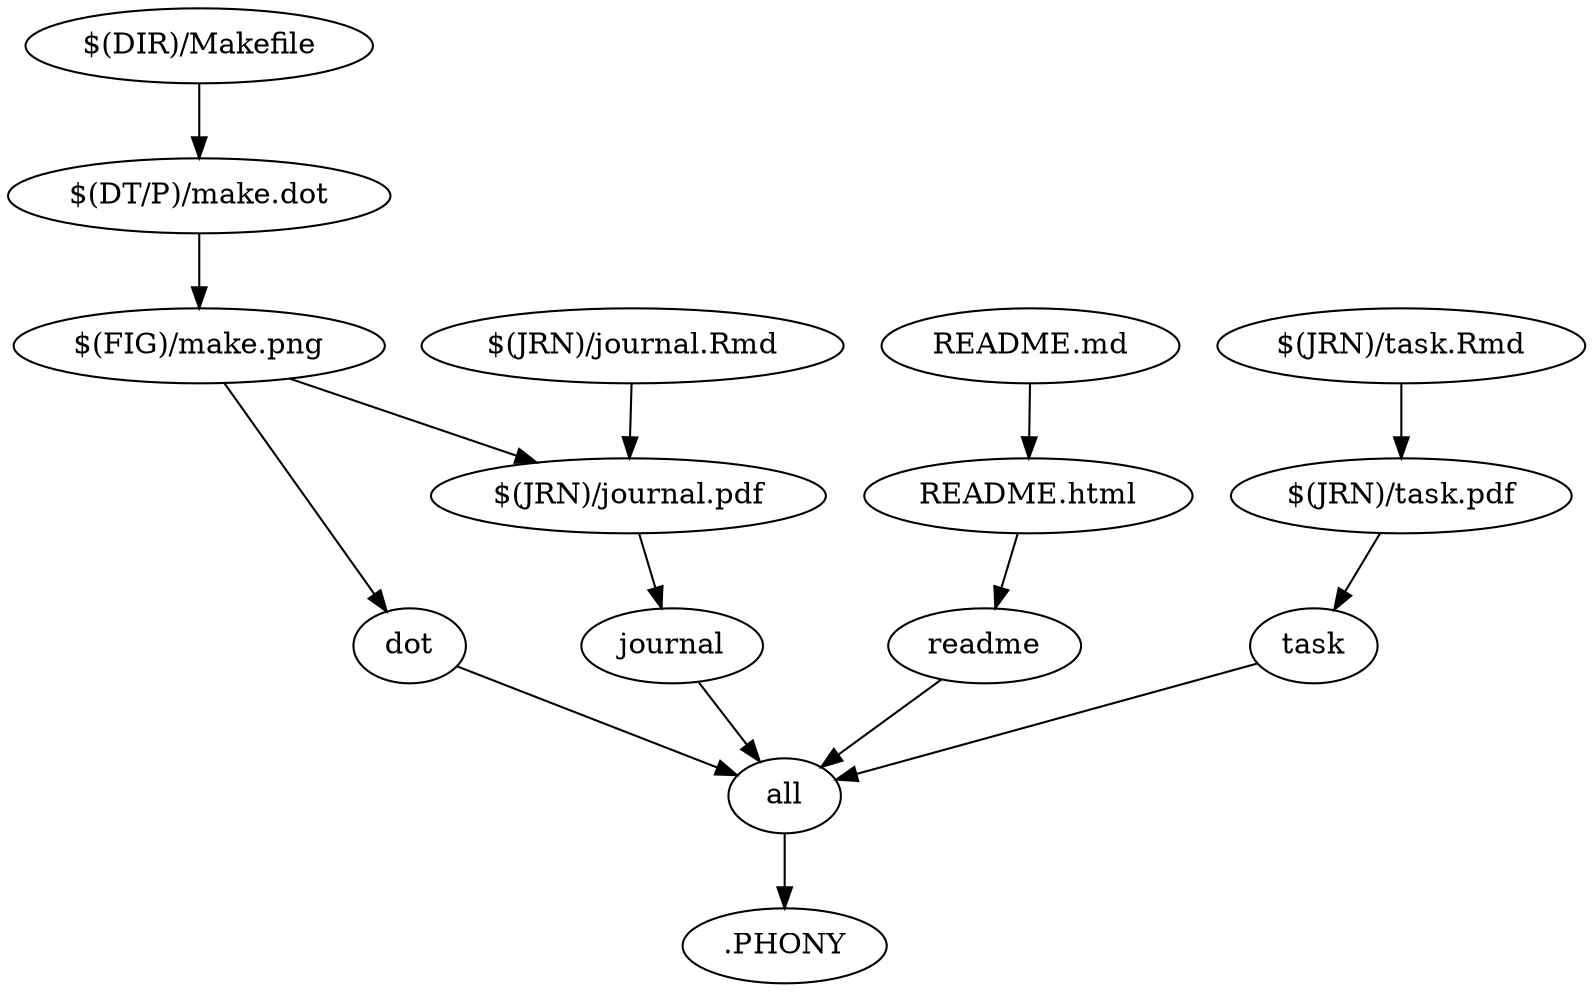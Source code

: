 digraph G {
	rankdir="TB"
	"all"
	"journal" -> "all"
	"readme" -> "all"
	"dot" -> "all"
	"task" -> "all"
	".PHONY"
	"all" -> ".PHONY"
	"dot"
	"$(FIG)/make.png" -> "dot"
	"$(FIG)/make.png"
	"$(DT/P)/make.dot" -> "$(FIG)/make.png"
	"$(DT/P)/make.dot"
	"$(DIR)/Makefile" -> "$(DT/P)/make.dot"
	"journal"
	"$(JRN)/journal.pdf" -> "journal"
	"$(JRN)/journal.pdf"
	"$(JRN)/journal.Rmd" -> "$(JRN)/journal.pdf"
	"$(FIG)/make.png" -> "$(JRN)/journal.pdf"
	"task"
	"$(JRN)/task.pdf" -> "task"
	"$(JRN)/task.pdf"
	"$(JRN)/task.Rmd" -> "$(JRN)/task.pdf"
	"readme"
	"README.html" -> "readme"
	"README.html"
	"README.md" -> "README.html"
}
